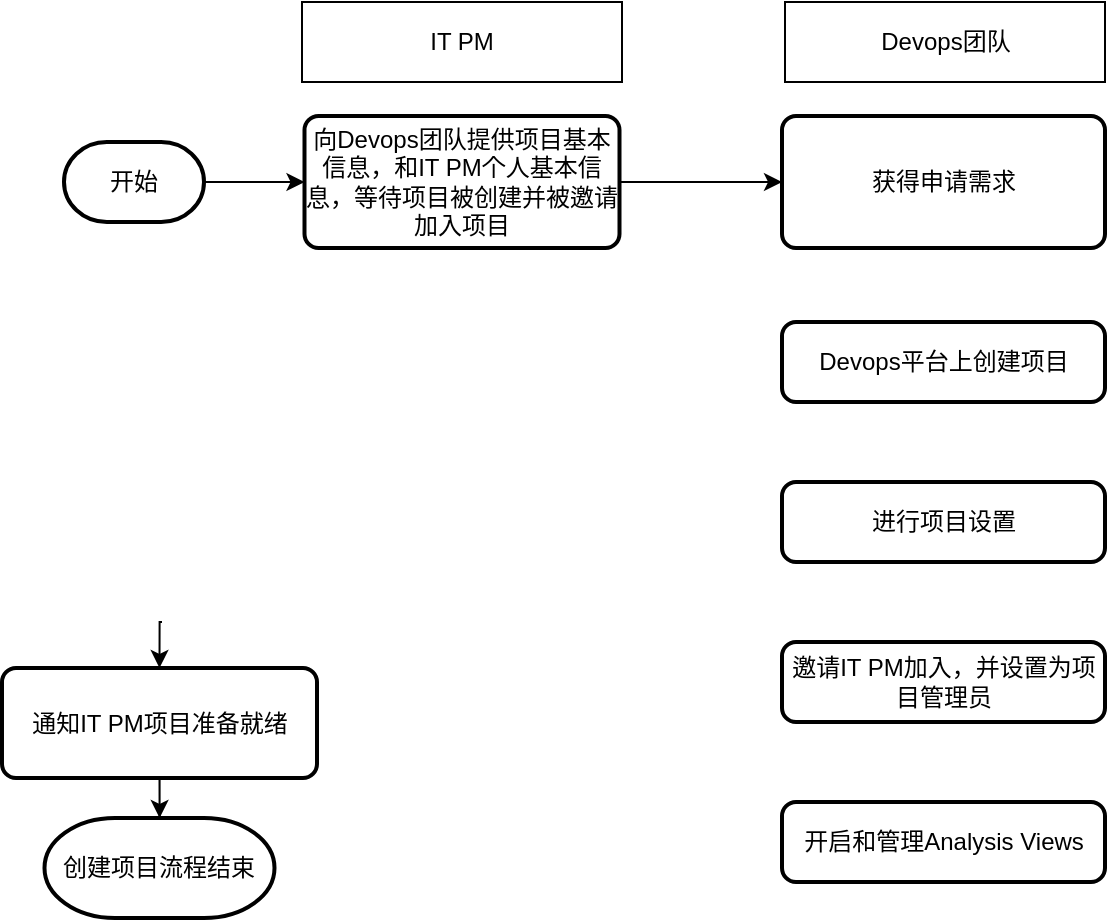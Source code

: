 <mxfile version="15.3.0" type="github">
  <diagram id="AuBM1nw7O5F66HEYCuex" name="Page-1">
    <mxGraphModel dx="1278" dy="1748" grid="1" gridSize="10" guides="1" tooltips="1" connect="1" arrows="1" fold="1" page="1" pageScale="1" pageWidth="827" pageHeight="1169" math="0" shadow="0">
      <root>
        <mxCell id="0" />
        <mxCell id="1" parent="0" />
        <mxCell id="Mmjbvq9GVyGEjZoJUJHH-1" style="edgeStyle=orthogonalEdgeStyle;rounded=0;orthogonalLoop=1;jettySize=auto;html=1;exitX=1;exitY=0.5;exitDx=0;exitDy=0;exitPerimeter=0;" edge="1" parent="1" source="Mmjbvq9GVyGEjZoJUJHH-2" target="Mmjbvq9GVyGEjZoJUJHH-12">
          <mxGeometry relative="1" as="geometry" />
        </mxCell>
        <mxCell id="Mmjbvq9GVyGEjZoJUJHH-2" value="开始" style="strokeWidth=2;html=1;shape=mxgraph.flowchart.terminator;whiteSpace=wrap;" vertex="1" parent="1">
          <mxGeometry x="161" y="-10" width="70" height="40" as="geometry" />
        </mxCell>
        <mxCell id="Mmjbvq9GVyGEjZoJUJHH-5" value="IT PM" style="rounded=0;whiteSpace=wrap;html=1;" vertex="1" parent="1">
          <mxGeometry x="280" y="-80" width="160" height="40" as="geometry" />
        </mxCell>
        <mxCell id="Mmjbvq9GVyGEjZoJUJHH-6" value="Devops团队" style="rounded=0;whiteSpace=wrap;html=1;" vertex="1" parent="1">
          <mxGeometry x="521.5" y="-80" width="160" height="40" as="geometry" />
        </mxCell>
        <mxCell id="Mmjbvq9GVyGEjZoJUJHH-11" style="edgeStyle=orthogonalEdgeStyle;rounded=0;orthogonalLoop=1;jettySize=auto;html=1;exitX=1;exitY=0.5;exitDx=0;exitDy=0;entryX=0;entryY=0.5;entryDx=0;entryDy=0;" edge="1" parent="1" source="Mmjbvq9GVyGEjZoJUJHH-12" target="Mmjbvq9GVyGEjZoJUJHH-14">
          <mxGeometry relative="1" as="geometry" />
        </mxCell>
        <mxCell id="Mmjbvq9GVyGEjZoJUJHH-12" value="向Devops团队提供项目基本信息，和IT PM个人基本信息，等待项目被创建并被邀请加入项目" style="rounded=1;whiteSpace=wrap;html=1;absoluteArcSize=1;arcSize=14;strokeWidth=2;" vertex="1" parent="1">
          <mxGeometry x="281.25" y="-23" width="157.5" height="66" as="geometry" />
        </mxCell>
        <mxCell id="Mmjbvq9GVyGEjZoJUJHH-14" value="获得申请需求" style="rounded=1;whiteSpace=wrap;html=1;absoluteArcSize=1;arcSize=14;strokeWidth=2;" vertex="1" parent="1">
          <mxGeometry x="520" y="-23" width="161.5" height="66" as="geometry" />
        </mxCell>
        <mxCell id="Mmjbvq9GVyGEjZoJUJHH-15" style="edgeStyle=orthogonalEdgeStyle;rounded=0;orthogonalLoop=1;jettySize=auto;html=1;exitX=0.5;exitY=1;exitDx=0;exitDy=0;entryX=0.5;entryY=0;entryDx=0;entryDy=0;" edge="1" parent="1" target="Mmjbvq9GVyGEjZoJUJHH-18">
          <mxGeometry relative="1" as="geometry">
            <mxPoint x="210" y="230" as="sourcePoint" />
          </mxGeometry>
        </mxCell>
        <mxCell id="Mmjbvq9GVyGEjZoJUJHH-22" style="edgeStyle=orthogonalEdgeStyle;rounded=0;orthogonalLoop=1;jettySize=auto;html=1;exitX=0.5;exitY=1;exitDx=0;exitDy=0;" edge="1" parent="1" source="Mmjbvq9GVyGEjZoJUJHH-18" target="Mmjbvq9GVyGEjZoJUJHH-21">
          <mxGeometry relative="1" as="geometry" />
        </mxCell>
        <mxCell id="Mmjbvq9GVyGEjZoJUJHH-18" value="&lt;div style=&quot;text-align: justify&quot;&gt;通知IT PM项目准备就绪&lt;/div&gt;" style="rounded=1;whiteSpace=wrap;html=1;absoluteArcSize=1;arcSize=14;strokeWidth=2;" vertex="1" parent="1">
          <mxGeometry x="130" y="253" width="157.5" height="55" as="geometry" />
        </mxCell>
        <mxCell id="Mmjbvq9GVyGEjZoJUJHH-21" value="创建项目流程结束" style="strokeWidth=2;html=1;shape=mxgraph.flowchart.terminator;whiteSpace=wrap;" vertex="1" parent="1">
          <mxGeometry x="151.25" y="328" width="115" height="50" as="geometry" />
        </mxCell>
        <mxCell id="Mmjbvq9GVyGEjZoJUJHH-23" value="Devops平台上创建项目" style="rounded=1;whiteSpace=wrap;html=1;absoluteArcSize=1;arcSize=14;strokeWidth=2;" vertex="1" parent="1">
          <mxGeometry x="520" y="80" width="161.5" height="40" as="geometry" />
        </mxCell>
        <mxCell id="Mmjbvq9GVyGEjZoJUJHH-24" value="进行项目设置" style="rounded=1;whiteSpace=wrap;html=1;absoluteArcSize=1;arcSize=14;strokeWidth=2;" vertex="1" parent="1">
          <mxGeometry x="520" y="160" width="161.5" height="40" as="geometry" />
        </mxCell>
        <mxCell id="Mmjbvq9GVyGEjZoJUJHH-25" value="邀请IT PM加入，并设置为项目管理员" style="rounded=1;whiteSpace=wrap;html=1;absoluteArcSize=1;arcSize=14;strokeWidth=2;" vertex="1" parent="1">
          <mxGeometry x="520" y="240" width="161.5" height="40" as="geometry" />
        </mxCell>
        <mxCell id="Mmjbvq9GVyGEjZoJUJHH-26" value="开启和管理Analysis Views" style="rounded=1;whiteSpace=wrap;html=1;absoluteArcSize=1;arcSize=14;strokeWidth=2;" vertex="1" parent="1">
          <mxGeometry x="520" y="320" width="161.5" height="40" as="geometry" />
        </mxCell>
      </root>
    </mxGraphModel>
  </diagram>
</mxfile>
